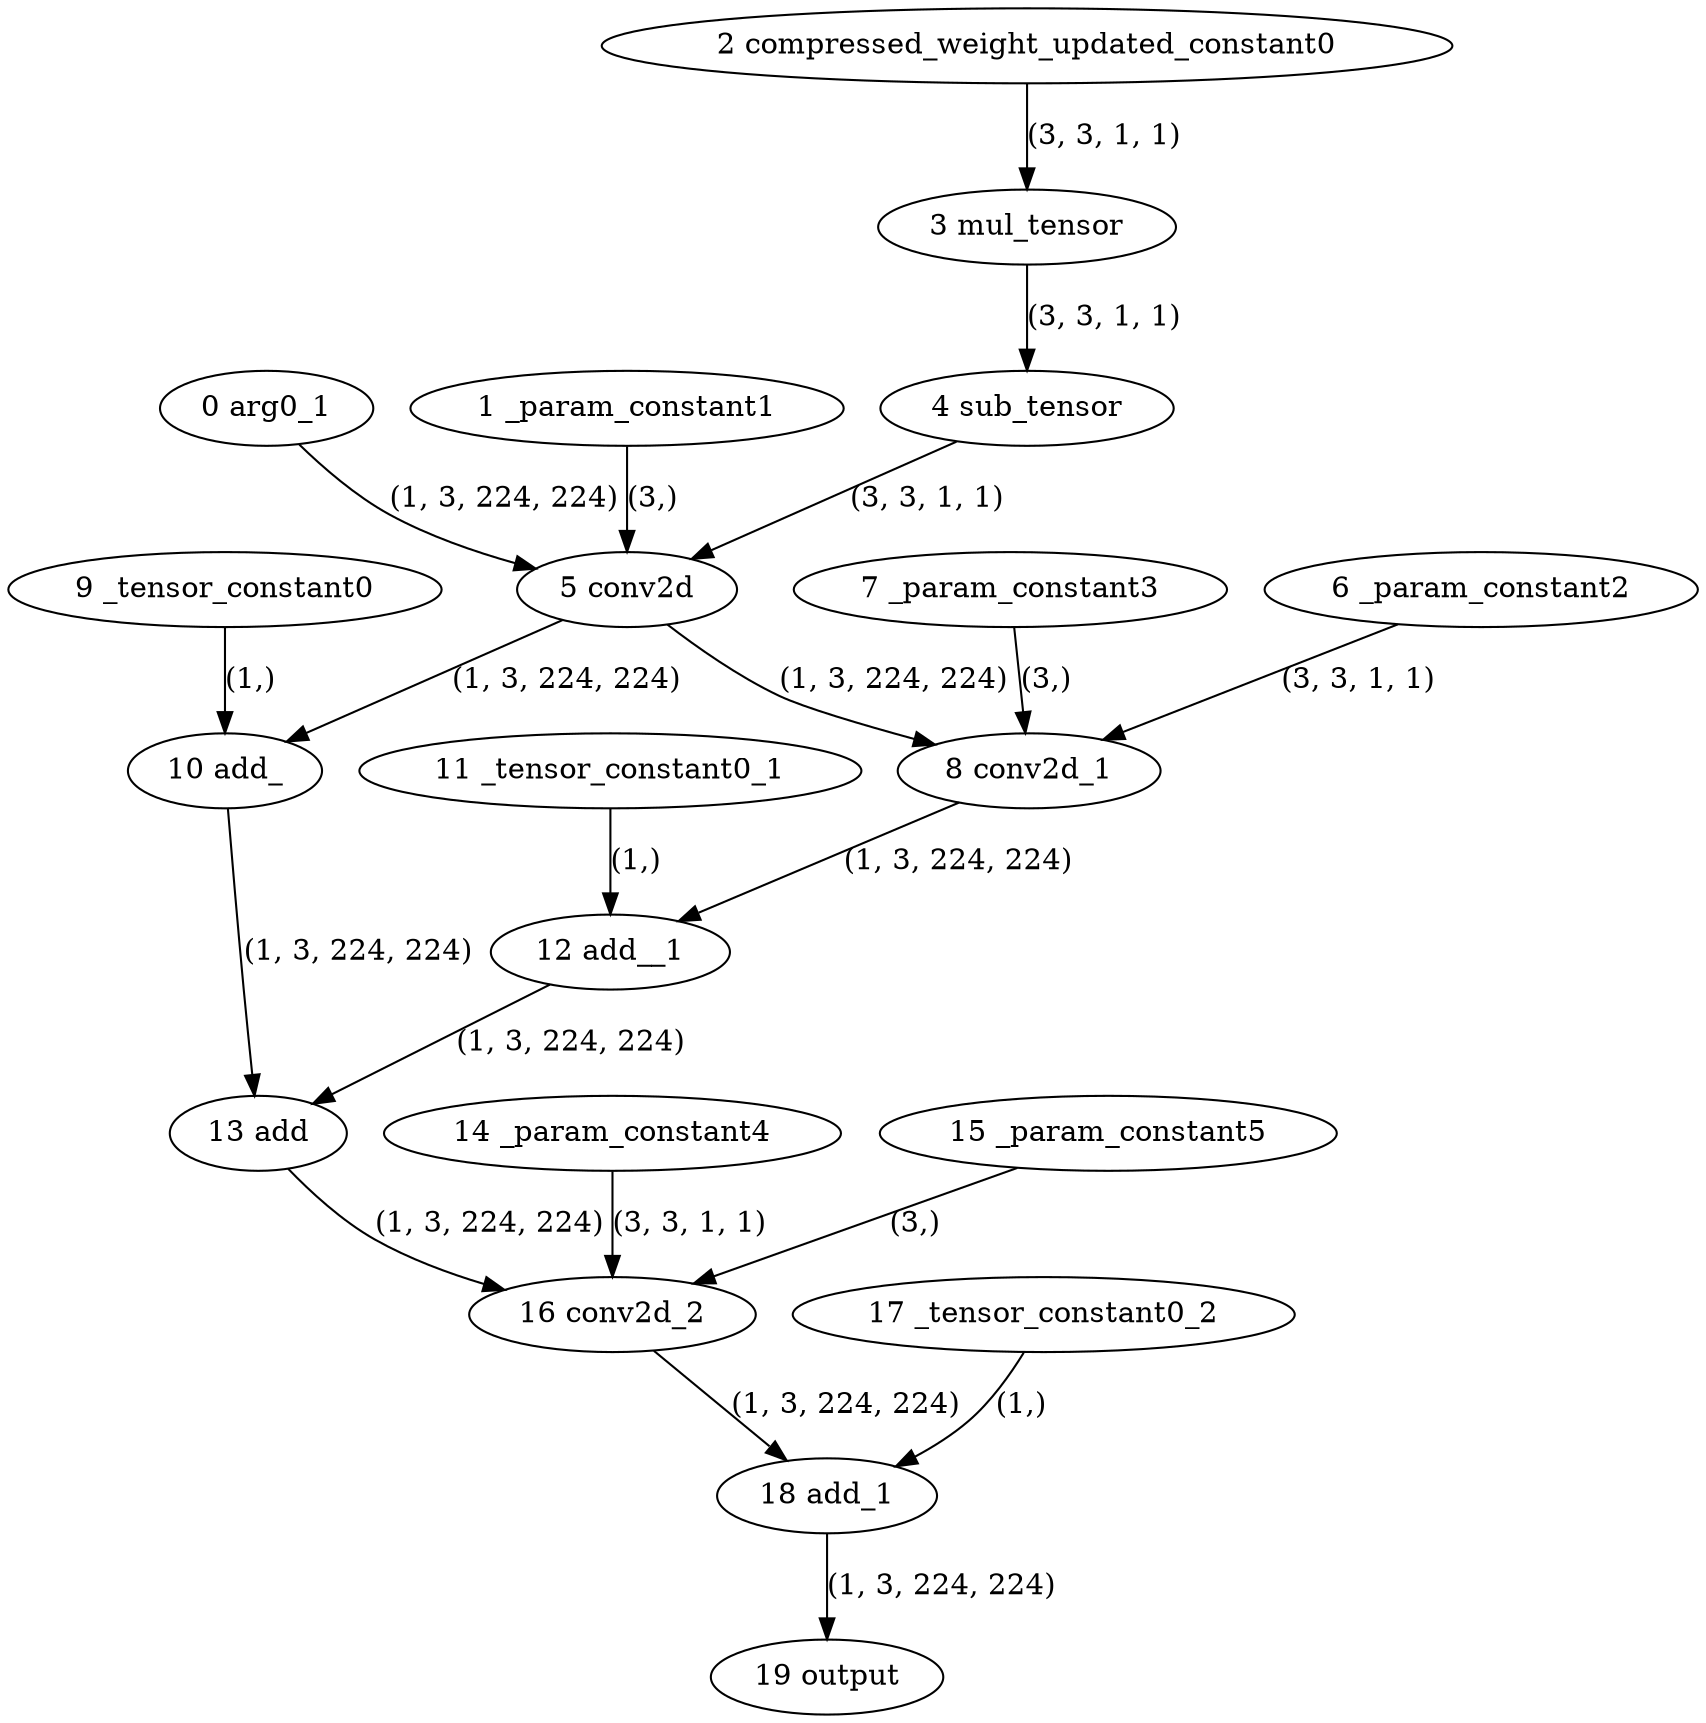 strict digraph  {
"0 arg0_1" [id=0, type=input];
"1 _param_constant1" [id=1, type=get_attr];
"2 compressed_weight_updated_constant0" [id=2, type=get_attr];
"3 mul_tensor" [id=3, type=mul];
"4 sub_tensor" [id=4, type=sub];
"5 conv2d" [id=5, type=conv2d];
"6 _param_constant2" [id=6, type=get_attr];
"7 _param_constant3" [id=7, type=get_attr];
"8 conv2d_1" [id=8, type=conv2d];
"9 _tensor_constant0" [id=9, type=get_attr];
"10 add_" [id=10, type=add_];
"11 _tensor_constant0_1" [id=11, type=get_attr];
"12 add__1" [id=12, type=add_];
"13 add" [id=13, type=add];
"14 _param_constant4" [id=14, type=get_attr];
"15 _param_constant5" [id=15, type=get_attr];
"16 conv2d_2" [id=16, type=conv2d];
"17 _tensor_constant0_2" [id=17, type=get_attr];
"18 add_1" [id=18, type=add];
"19 output" [id=19, type=output];
"0 arg0_1" -> "5 conv2d"  [label="(1, 3, 224, 224)", style=solid];
"1 _param_constant1" -> "5 conv2d"  [label="(3,)", style=solid];
"2 compressed_weight_updated_constant0" -> "3 mul_tensor"  [label="(3, 3, 1, 1)", style=solid];
"3 mul_tensor" -> "4 sub_tensor"  [label="(3, 3, 1, 1)", style=solid];
"4 sub_tensor" -> "5 conv2d"  [label="(3, 3, 1, 1)", style=solid];
"5 conv2d" -> "8 conv2d_1"  [label="(1, 3, 224, 224)", style=solid];
"5 conv2d" -> "10 add_"  [label="(1, 3, 224, 224)", style=solid];
"6 _param_constant2" -> "8 conv2d_1"  [label="(3, 3, 1, 1)", style=solid];
"7 _param_constant3" -> "8 conv2d_1"  [label="(3,)", style=solid];
"8 conv2d_1" -> "12 add__1"  [label="(1, 3, 224, 224)", style=solid];
"9 _tensor_constant0" -> "10 add_"  [label="(1,)", style=solid];
"10 add_" -> "13 add"  [label="(1, 3, 224, 224)", style=solid];
"11 _tensor_constant0_1" -> "12 add__1"  [label="(1,)", style=solid];
"12 add__1" -> "13 add"  [label="(1, 3, 224, 224)", style=solid];
"13 add" -> "16 conv2d_2"  [label="(1, 3, 224, 224)", style=solid];
"14 _param_constant4" -> "16 conv2d_2"  [label="(3, 3, 1, 1)", style=solid];
"15 _param_constant5" -> "16 conv2d_2"  [label="(3,)", style=solid];
"16 conv2d_2" -> "18 add_1"  [label="(1, 3, 224, 224)", style=solid];
"17 _tensor_constant0_2" -> "18 add_1"  [label="(1,)", style=solid];
"18 add_1" -> "19 output"  [label="(1, 3, 224, 224)", style=solid];
}
